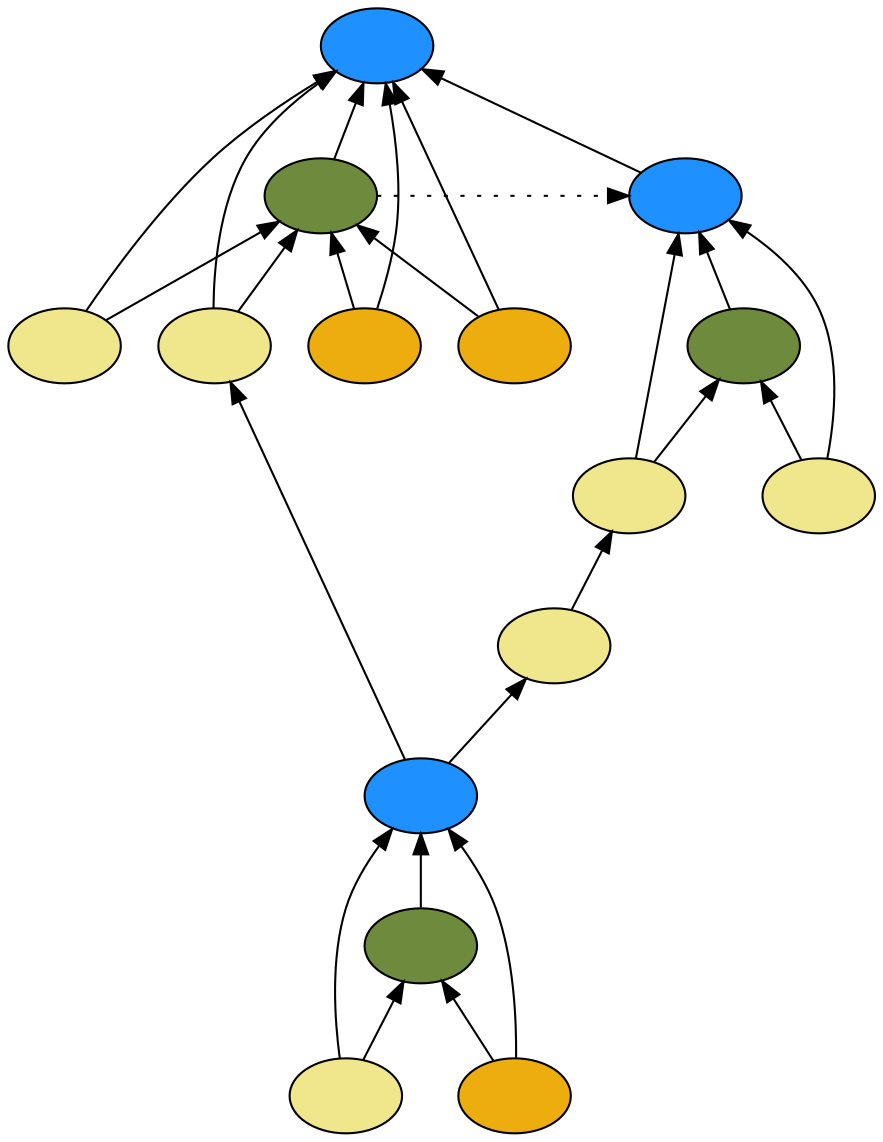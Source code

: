 digraph {
rankdir=BT
fontsize=24
subgraph clster1 {
subgraph clster2 {
"26590768"["fillcolor"="dodgerblue" "fontsize"="24" "label"="" "shape"="ellipse" "style"="filled" ]
"26703216"["fillcolor"="darkolivegreen4" "fontsize"="24" "label"="" "shape"="ellipse" "style"="filled" ]
"25892272"["fillcolor"="khaki" "fontsize"="24" "label"="" "shape"="ellipse" "style"="filled" ]
"26355216"["fillcolor"="darkgoldenrod2" "fontsize"="24" "label"="" "shape"="ellipse" "style"="filled" ]
}

subgraph clster3 {
"21773440"["fillcolor"="khaki" "fontsize"="24" "label"="" "shape"="ellipse" "style"="filled" ]
}

subgraph clster4 {
"23285904"["fillcolor"="dodgerblue" "fontsize"="24" "label"="" "shape"="ellipse" "style"="filled" ]
"22672608"["fillcolor"="darkolivegreen4" "fontsize"="24" "label"="" "shape"="ellipse" "style"="filled" ]
"23627488"["fillcolor"="khaki" "fontsize"="24" "label"="" "shape"="ellipse" "style"="filled" ]
"21574256"["fillcolor"="khaki" "fontsize"="24" "label"="" "shape"="ellipse" "style"="filled" ]
"21801008"["fillcolor"="darkgoldenrod2" "fontsize"="24" "label"="" "shape"="ellipse" "style"="filled" ]
"21564608"["fillcolor"="darkgoldenrod2" "fontsize"="24" "label"="" "shape"="ellipse" "style"="filled" ]
}

}

subgraph clster5 {
"21586576"["fillcolor"="dodgerblue" "fontsize"="24" "label"="" "shape"="ellipse" "style"="filled" ]
"21407376"["fillcolor"="darkolivegreen4" "fontsize"="24" "label"="" "shape"="ellipse" "style"="filled" ]
"24603856"["fillcolor"="khaki" "fontsize"="24" "label"="" "shape"="ellipse" "style"="filled" ]
"22735856"["fillcolor"="khaki" "fontsize"="24" "label"="" "shape"="ellipse" "style"="filled" ]
}

"24603856" -> "21586576"["arrowhead"="normal" "color"="black" "constraint"="true" "style"="solid" ]
"24603856" -> "21407376"["arrowhead"="normal" "color"="black" "constraint"="true" "style"="solid" ]
"22735856" -> "21586576"["arrowhead"="normal" "color"="black" "constraint"="true" "style"="solid" ]
"22735856" -> "21407376"["arrowhead"="normal" "color"="black" "constraint"="true" "style"="solid" ]
"21773440" -> "22735856"["arrowhead"="normal" "color"="black" "constraint"="true" "style"="solid" ]
"21407376" -> "21586576"["arrowhead"="normal" "color"="black" "constraint"="true" "style"="solid" ]
"26590768" -> "21773440"["arrowhead"="normal" "color"="black" "constraint"="true" "style"="solid" ]
"23627488" -> "23285904"["arrowhead"="normal" "color"="black" "constraint"="true" "style"="solid" ]
"23627488" -> "22672608"["arrowhead"="normal" "color"="black" "constraint"="true" "style"="solid" ]
"21574256" -> "23285904"["arrowhead"="normal" "color"="black" "constraint"="true" "style"="solid" ]
"21574256" -> "22672608"["arrowhead"="normal" "color"="black" "constraint"="true" "style"="solid" ]
"26590768" -> "21574256"["arrowhead"="normal" "color"="black" "constraint"="true" "style"="solid" ]
"21801008" -> "23285904"["arrowhead"="normal" "color"="black" "constraint"="true" "style"="solid" ]
"21801008" -> "22672608"["arrowhead"="normal" "color"="black" "constraint"="true" "style"="solid" ]
"21564608" -> "23285904"["arrowhead"="normal" "color"="black" "constraint"="true" "style"="solid" ]
"21564608" -> "22672608"["arrowhead"="normal" "color"="black" "constraint"="true" "style"="solid" ]
"22672608" -> "23285904"["arrowhead"="normal" "color"="black" "constraint"="true" "style"="solid" ]
"21586576" -> "23285904"["arrowhead"="normal" "color"="black" "constraint"="true" "style"="solid" ]
"22672608" -> "21586576"["arrowhead"="normal" "color"="black" "constraint"="false" "style"="dotted" ]
"25892272" -> "26590768"["arrowhead"="normal" "color"="black" "constraint"="true" "style"="solid" ]
"25892272" -> "26703216"["arrowhead"="normal" "color"="black" "constraint"="true" "style"="solid" ]
"26355216" -> "26590768"["arrowhead"="normal" "color"="black" "constraint"="true" "style"="solid" ]
"26355216" -> "26703216"["arrowhead"="normal" "color"="black" "constraint"="true" "style"="solid" ]
"26703216" -> "26590768"["arrowhead"="normal" "color"="black" "constraint"="true" "style"="solid" ]

}
